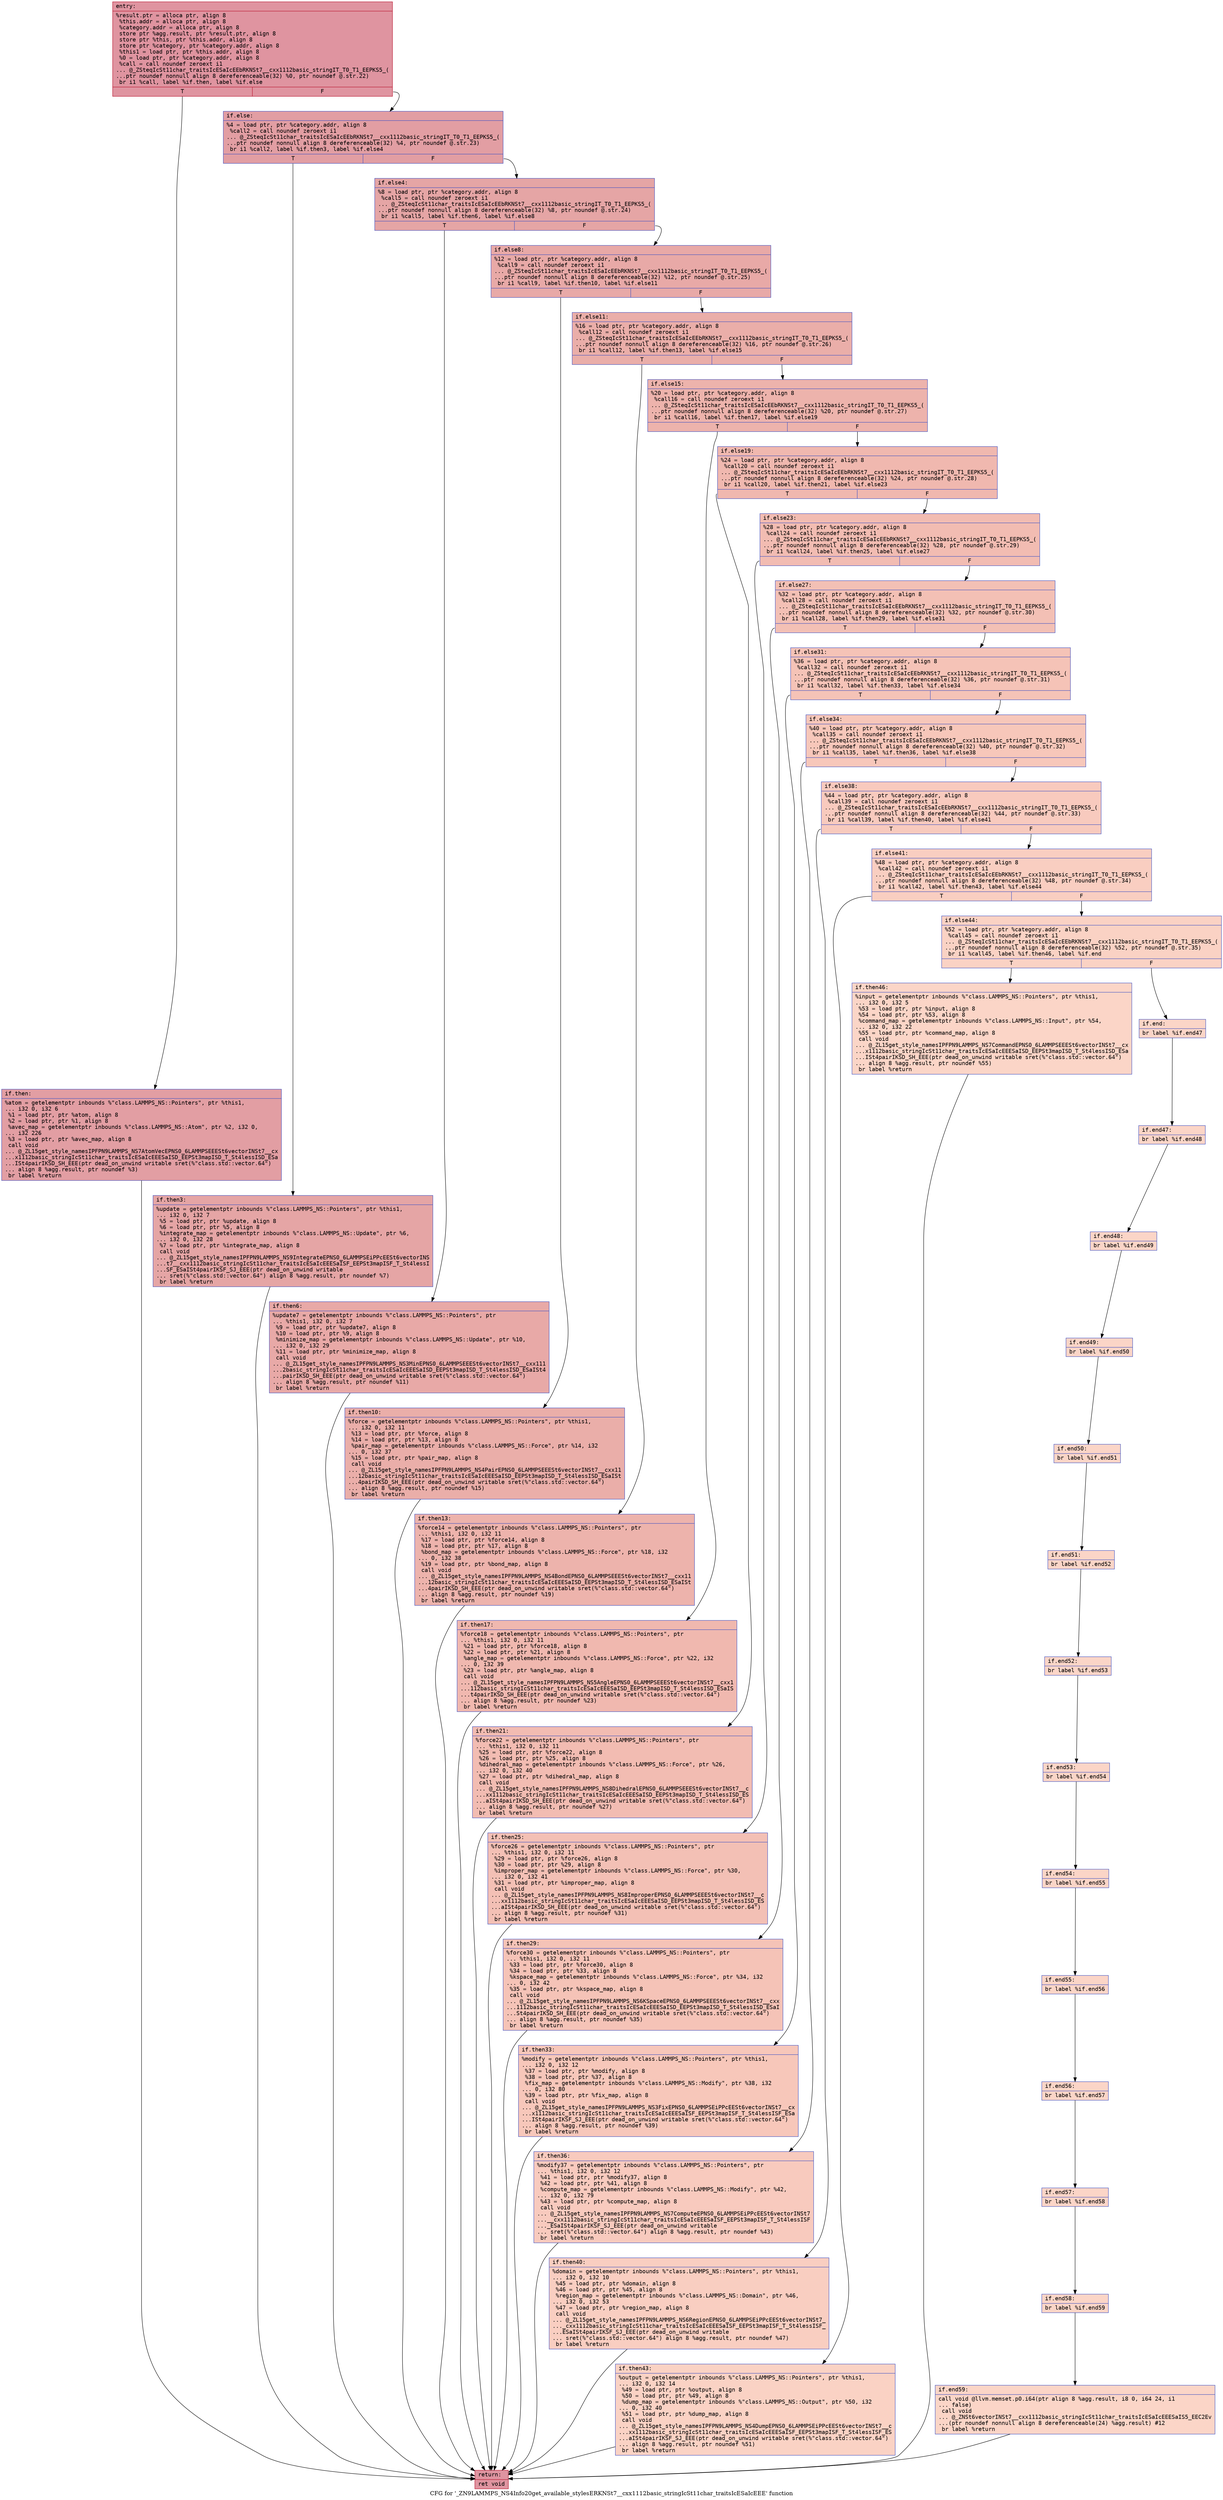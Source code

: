 digraph "CFG for '_ZN9LAMMPS_NS4Info20get_available_stylesERKNSt7__cxx1112basic_stringIcSt11char_traitsIcESaIcEEE' function" {
	label="CFG for '_ZN9LAMMPS_NS4Info20get_available_stylesERKNSt7__cxx1112basic_stringIcSt11char_traitsIcESaIcEEE' function";

	Node0x56284680f020 [shape=record,color="#b70d28ff", style=filled, fillcolor="#b70d2870" fontname="Courier",label="{entry:\l|  %result.ptr = alloca ptr, align 8\l  %this.addr = alloca ptr, align 8\l  %category.addr = alloca ptr, align 8\l  store ptr %agg.result, ptr %result.ptr, align 8\l  store ptr %this, ptr %this.addr, align 8\l  store ptr %category, ptr %category.addr, align 8\l  %this1 = load ptr, ptr %this.addr, align 8\l  %0 = load ptr, ptr %category.addr, align 8\l  %call = call noundef zeroext i1\l... @_ZSteqIcSt11char_traitsIcESaIcEEbRKNSt7__cxx1112basic_stringIT_T0_T1_EEPKS5_(\l...ptr noundef nonnull align 8 dereferenceable(32) %0, ptr noundef @.str.22)\l  br i1 %call, label %if.then, label %if.else\l|{<s0>T|<s1>F}}"];
	Node0x56284680f020:s0 -> Node0x56284680f6a0[tooltip="entry -> if.then\nProbability 50.00%" ];
	Node0x56284680f020:s1 -> Node0x56284680f6f0[tooltip="entry -> if.else\nProbability 50.00%" ];
	Node0x56284680f6a0 [shape=record,color="#3d50c3ff", style=filled, fillcolor="#be242e70" fontname="Courier",label="{if.then:\l|  %atom = getelementptr inbounds %\"class.LAMMPS_NS::Pointers\", ptr %this1,\l... i32 0, i32 6\l  %1 = load ptr, ptr %atom, align 8\l  %2 = load ptr, ptr %1, align 8\l  %avec_map = getelementptr inbounds %\"class.LAMMPS_NS::Atom\", ptr %2, i32 0,\l... i32 226\l  %3 = load ptr, ptr %avec_map, align 8\l  call void\l... @_ZL15get_style_namesIPFPN9LAMMPS_NS7AtomVecEPNS0_6LAMMPSEEESt6vectorINSt7__cx\l...x1112basic_stringIcSt11char_traitsIcESaIcEEESaISD_EEPSt3mapISD_T_St4lessISD_ESa\l...ISt4pairIKSD_SH_EEE(ptr dead_on_unwind writable sret(%\"class.std::vector.64\")\l... align 8 %agg.result, ptr noundef %3)\l  br label %return\l}"];
	Node0x56284680f6a0 -> Node0x562846810050[tooltip="if.then -> return\nProbability 100.00%" ];
	Node0x56284680f6f0 [shape=record,color="#3d50c3ff", style=filled, fillcolor="#be242e70" fontname="Courier",label="{if.else:\l|  %4 = load ptr, ptr %category.addr, align 8\l  %call2 = call noundef zeroext i1\l... @_ZSteqIcSt11char_traitsIcESaIcEEbRKNSt7__cxx1112basic_stringIT_T0_T1_EEPKS5_(\l...ptr noundef nonnull align 8 dereferenceable(32) %4, ptr noundef @.str.23)\l  br i1 %call2, label %if.then3, label %if.else4\l|{<s0>T|<s1>F}}"];
	Node0x56284680f6f0:s0 -> Node0x562846810190[tooltip="if.else -> if.then3\nProbability 50.00%" ];
	Node0x56284680f6f0:s1 -> Node0x562846810210[tooltip="if.else -> if.else4\nProbability 50.00%" ];
	Node0x562846810190 [shape=record,color="#3d50c3ff", style=filled, fillcolor="#c5333470" fontname="Courier",label="{if.then3:\l|  %update = getelementptr inbounds %\"class.LAMMPS_NS::Pointers\", ptr %this1,\l... i32 0, i32 7\l  %5 = load ptr, ptr %update, align 8\l  %6 = load ptr, ptr %5, align 8\l  %integrate_map = getelementptr inbounds %\"class.LAMMPS_NS::Update\", ptr %6,\l... i32 0, i32 28\l  %7 = load ptr, ptr %integrate_map, align 8\l  call void\l... @_ZL15get_style_namesIPFPN9LAMMPS_NS9IntegrateEPNS0_6LAMMPSEiPPcEESt6vectorINS\l...t7__cxx1112basic_stringIcSt11char_traitsIcESaIcEEESaISF_EEPSt3mapISF_T_St4lessI\l...SF_ESaISt4pairIKSF_SJ_EEE(ptr dead_on_unwind writable\l... sret(%\"class.std::vector.64\") align 8 %agg.result, ptr noundef %7)\l  br label %return\l}"];
	Node0x562846810190 -> Node0x562846810050[tooltip="if.then3 -> return\nProbability 100.00%" ];
	Node0x562846810210 [shape=record,color="#3d50c3ff", style=filled, fillcolor="#c5333470" fontname="Courier",label="{if.else4:\l|  %8 = load ptr, ptr %category.addr, align 8\l  %call5 = call noundef zeroext i1\l... @_ZSteqIcSt11char_traitsIcESaIcEEbRKNSt7__cxx1112basic_stringIT_T0_T1_EEPKS5_(\l...ptr noundef nonnull align 8 dereferenceable(32) %8, ptr noundef @.str.24)\l  br i1 %call5, label %if.then6, label %if.else8\l|{<s0>T|<s1>F}}"];
	Node0x562846810210:s0 -> Node0x562846810b00[tooltip="if.else4 -> if.then6\nProbability 50.00%" ];
	Node0x562846810210:s1 -> Node0x562846810b80[tooltip="if.else4 -> if.else8\nProbability 50.00%" ];
	Node0x562846810b00 [shape=record,color="#3d50c3ff", style=filled, fillcolor="#ca3b3770" fontname="Courier",label="{if.then6:\l|  %update7 = getelementptr inbounds %\"class.LAMMPS_NS::Pointers\", ptr\l... %this1, i32 0, i32 7\l  %9 = load ptr, ptr %update7, align 8\l  %10 = load ptr, ptr %9, align 8\l  %minimize_map = getelementptr inbounds %\"class.LAMMPS_NS::Update\", ptr %10,\l... i32 0, i32 29\l  %11 = load ptr, ptr %minimize_map, align 8\l  call void\l... @_ZL15get_style_namesIPFPN9LAMMPS_NS3MinEPNS0_6LAMMPSEEESt6vectorINSt7__cxx111\l...2basic_stringIcSt11char_traitsIcESaIcEEESaISD_EEPSt3mapISD_T_St4lessISD_ESaISt4\l...pairIKSD_SH_EEE(ptr dead_on_unwind writable sret(%\"class.std::vector.64\")\l... align 8 %agg.result, ptr noundef %11)\l  br label %return\l}"];
	Node0x562846810b00 -> Node0x562846810050[tooltip="if.then6 -> return\nProbability 100.00%" ];
	Node0x562846810b80 [shape=record,color="#3d50c3ff", style=filled, fillcolor="#ca3b3770" fontname="Courier",label="{if.else8:\l|  %12 = load ptr, ptr %category.addr, align 8\l  %call9 = call noundef zeroext i1\l... @_ZSteqIcSt11char_traitsIcESaIcEEbRKNSt7__cxx1112basic_stringIT_T0_T1_EEPKS5_(\l...ptr noundef nonnull align 8 dereferenceable(32) %12, ptr noundef @.str.25)\l  br i1 %call9, label %if.then10, label %if.else11\l|{<s0>T|<s1>F}}"];
	Node0x562846810b80:s0 -> Node0x56284680fae0[tooltip="if.else8 -> if.then10\nProbability 50.00%" ];
	Node0x562846810b80:s1 -> Node0x56284680fb60[tooltip="if.else8 -> if.else11\nProbability 50.00%" ];
	Node0x56284680fae0 [shape=record,color="#3d50c3ff", style=filled, fillcolor="#d0473d70" fontname="Courier",label="{if.then10:\l|  %force = getelementptr inbounds %\"class.LAMMPS_NS::Pointers\", ptr %this1,\l... i32 0, i32 11\l  %13 = load ptr, ptr %force, align 8\l  %14 = load ptr, ptr %13, align 8\l  %pair_map = getelementptr inbounds %\"class.LAMMPS_NS::Force\", ptr %14, i32\l... 0, i32 37\l  %15 = load ptr, ptr %pair_map, align 8\l  call void\l... @_ZL15get_style_namesIPFPN9LAMMPS_NS4PairEPNS0_6LAMMPSEEESt6vectorINSt7__cxx11\l...12basic_stringIcSt11char_traitsIcESaIcEEESaISD_EEPSt3mapISD_T_St4lessISD_ESaISt\l...4pairIKSD_SH_EEE(ptr dead_on_unwind writable sret(%\"class.std::vector.64\")\l... align 8 %agg.result, ptr noundef %15)\l  br label %return\l}"];
	Node0x56284680fae0 -> Node0x562846810050[tooltip="if.then10 -> return\nProbability 100.00%" ];
	Node0x56284680fb60 [shape=record,color="#3d50c3ff", style=filled, fillcolor="#d0473d70" fontname="Courier",label="{if.else11:\l|  %16 = load ptr, ptr %category.addr, align 8\l  %call12 = call noundef zeroext i1\l... @_ZSteqIcSt11char_traitsIcESaIcEEbRKNSt7__cxx1112basic_stringIT_T0_T1_EEPKS5_(\l...ptr noundef nonnull align 8 dereferenceable(32) %16, ptr noundef @.str.26)\l  br i1 %call12, label %if.then13, label %if.else15\l|{<s0>T|<s1>F}}"];
	Node0x56284680fb60:s0 -> Node0x562846812020[tooltip="if.else11 -> if.then13\nProbability 50.00%" ];
	Node0x56284680fb60:s1 -> Node0x5628468120a0[tooltip="if.else11 -> if.else15\nProbability 50.00%" ];
	Node0x562846812020 [shape=record,color="#3d50c3ff", style=filled, fillcolor="#d6524470" fontname="Courier",label="{if.then13:\l|  %force14 = getelementptr inbounds %\"class.LAMMPS_NS::Pointers\", ptr\l... %this1, i32 0, i32 11\l  %17 = load ptr, ptr %force14, align 8\l  %18 = load ptr, ptr %17, align 8\l  %bond_map = getelementptr inbounds %\"class.LAMMPS_NS::Force\", ptr %18, i32\l... 0, i32 38\l  %19 = load ptr, ptr %bond_map, align 8\l  call void\l... @_ZL15get_style_namesIPFPN9LAMMPS_NS4BondEPNS0_6LAMMPSEEESt6vectorINSt7__cxx11\l...12basic_stringIcSt11char_traitsIcESaIcEEESaISD_EEPSt3mapISD_T_St4lessISD_ESaISt\l...4pairIKSD_SH_EEE(ptr dead_on_unwind writable sret(%\"class.std::vector.64\")\l... align 8 %agg.result, ptr noundef %19)\l  br label %return\l}"];
	Node0x562846812020 -> Node0x562846810050[tooltip="if.then13 -> return\nProbability 100.00%" ];
	Node0x5628468120a0 [shape=record,color="#3d50c3ff", style=filled, fillcolor="#d6524470" fontname="Courier",label="{if.else15:\l|  %20 = load ptr, ptr %category.addr, align 8\l  %call16 = call noundef zeroext i1\l... @_ZSteqIcSt11char_traitsIcESaIcEEbRKNSt7__cxx1112basic_stringIT_T0_T1_EEPKS5_(\l...ptr noundef nonnull align 8 dereferenceable(32) %20, ptr noundef @.str.27)\l  br i1 %call16, label %if.then17, label %if.else19\l|{<s0>T|<s1>F}}"];
	Node0x5628468120a0:s0 -> Node0x5628468129f0[tooltip="if.else15 -> if.then17\nProbability 50.00%" ];
	Node0x5628468120a0:s1 -> Node0x562846812a70[tooltip="if.else15 -> if.else19\nProbability 50.00%" ];
	Node0x5628468129f0 [shape=record,color="#3d50c3ff", style=filled, fillcolor="#dc5d4a70" fontname="Courier",label="{if.then17:\l|  %force18 = getelementptr inbounds %\"class.LAMMPS_NS::Pointers\", ptr\l... %this1, i32 0, i32 11\l  %21 = load ptr, ptr %force18, align 8\l  %22 = load ptr, ptr %21, align 8\l  %angle_map = getelementptr inbounds %\"class.LAMMPS_NS::Force\", ptr %22, i32\l... 0, i32 39\l  %23 = load ptr, ptr %angle_map, align 8\l  call void\l... @_ZL15get_style_namesIPFPN9LAMMPS_NS5AngleEPNS0_6LAMMPSEEESt6vectorINSt7__cxx1\l...112basic_stringIcSt11char_traitsIcESaIcEEESaISD_EEPSt3mapISD_T_St4lessISD_ESaIS\l...t4pairIKSD_SH_EEE(ptr dead_on_unwind writable sret(%\"class.std::vector.64\")\l... align 8 %agg.result, ptr noundef %23)\l  br label %return\l}"];
	Node0x5628468129f0 -> Node0x562846810050[tooltip="if.then17 -> return\nProbability 100.00%" ];
	Node0x562846812a70 [shape=record,color="#3d50c3ff", style=filled, fillcolor="#dc5d4a70" fontname="Courier",label="{if.else19:\l|  %24 = load ptr, ptr %category.addr, align 8\l  %call20 = call noundef zeroext i1\l... @_ZSteqIcSt11char_traitsIcESaIcEEbRKNSt7__cxx1112basic_stringIT_T0_T1_EEPKS5_(\l...ptr noundef nonnull align 8 dereferenceable(32) %24, ptr noundef @.str.28)\l  br i1 %call20, label %if.then21, label %if.else23\l|{<s0>T|<s1>F}}"];
	Node0x562846812a70:s0 -> Node0x5628468133c0[tooltip="if.else19 -> if.then21\nProbability 50.00%" ];
	Node0x562846812a70:s1 -> Node0x562846813440[tooltip="if.else19 -> if.else23\nProbability 50.00%" ];
	Node0x5628468133c0 [shape=record,color="#3d50c3ff", style=filled, fillcolor="#e1675170" fontname="Courier",label="{if.then21:\l|  %force22 = getelementptr inbounds %\"class.LAMMPS_NS::Pointers\", ptr\l... %this1, i32 0, i32 11\l  %25 = load ptr, ptr %force22, align 8\l  %26 = load ptr, ptr %25, align 8\l  %dihedral_map = getelementptr inbounds %\"class.LAMMPS_NS::Force\", ptr %26,\l... i32 0, i32 40\l  %27 = load ptr, ptr %dihedral_map, align 8\l  call void\l... @_ZL15get_style_namesIPFPN9LAMMPS_NS8DihedralEPNS0_6LAMMPSEEESt6vectorINSt7__c\l...xx1112basic_stringIcSt11char_traitsIcESaIcEEESaISD_EEPSt3mapISD_T_St4lessISD_ES\l...aISt4pairIKSD_SH_EEE(ptr dead_on_unwind writable sret(%\"class.std::vector.64\")\l... align 8 %agg.result, ptr noundef %27)\l  br label %return\l}"];
	Node0x5628468133c0 -> Node0x562846810050[tooltip="if.then21 -> return\nProbability 100.00%" ];
	Node0x562846813440 [shape=record,color="#3d50c3ff", style=filled, fillcolor="#e1675170" fontname="Courier",label="{if.else23:\l|  %28 = load ptr, ptr %category.addr, align 8\l  %call24 = call noundef zeroext i1\l... @_ZSteqIcSt11char_traitsIcESaIcEEbRKNSt7__cxx1112basic_stringIT_T0_T1_EEPKS5_(\l...ptr noundef nonnull align 8 dereferenceable(32) %28, ptr noundef @.str.29)\l  br i1 %call24, label %if.then25, label %if.else27\l|{<s0>T|<s1>F}}"];
	Node0x562846813440:s0 -> Node0x562846813d90[tooltip="if.else23 -> if.then25\nProbability 50.00%" ];
	Node0x562846813440:s1 -> Node0x562846813e10[tooltip="if.else23 -> if.else27\nProbability 50.00%" ];
	Node0x562846813d90 [shape=record,color="#3d50c3ff", style=filled, fillcolor="#e5705870" fontname="Courier",label="{if.then25:\l|  %force26 = getelementptr inbounds %\"class.LAMMPS_NS::Pointers\", ptr\l... %this1, i32 0, i32 11\l  %29 = load ptr, ptr %force26, align 8\l  %30 = load ptr, ptr %29, align 8\l  %improper_map = getelementptr inbounds %\"class.LAMMPS_NS::Force\", ptr %30,\l... i32 0, i32 41\l  %31 = load ptr, ptr %improper_map, align 8\l  call void\l... @_ZL15get_style_namesIPFPN9LAMMPS_NS8ImproperEPNS0_6LAMMPSEEESt6vectorINSt7__c\l...xx1112basic_stringIcSt11char_traitsIcESaIcEEESaISD_EEPSt3mapISD_T_St4lessISD_ES\l...aISt4pairIKSD_SH_EEE(ptr dead_on_unwind writable sret(%\"class.std::vector.64\")\l... align 8 %agg.result, ptr noundef %31)\l  br label %return\l}"];
	Node0x562846813d90 -> Node0x562846810050[tooltip="if.then25 -> return\nProbability 100.00%" ];
	Node0x562846813e10 [shape=record,color="#3d50c3ff", style=filled, fillcolor="#e5705870" fontname="Courier",label="{if.else27:\l|  %32 = load ptr, ptr %category.addr, align 8\l  %call28 = call noundef zeroext i1\l... @_ZSteqIcSt11char_traitsIcESaIcEEbRKNSt7__cxx1112basic_stringIT_T0_T1_EEPKS5_(\l...ptr noundef nonnull align 8 dereferenceable(32) %32, ptr noundef @.str.30)\l  br i1 %call28, label %if.then29, label %if.else31\l|{<s0>T|<s1>F}}"];
	Node0x562846813e10:s0 -> Node0x562846814a70[tooltip="if.else27 -> if.then29\nProbability 50.00%" ];
	Node0x562846813e10:s1 -> Node0x562846814af0[tooltip="if.else27 -> if.else31\nProbability 50.00%" ];
	Node0x562846814a70 [shape=record,color="#3d50c3ff", style=filled, fillcolor="#e8765c70" fontname="Courier",label="{if.then29:\l|  %force30 = getelementptr inbounds %\"class.LAMMPS_NS::Pointers\", ptr\l... %this1, i32 0, i32 11\l  %33 = load ptr, ptr %force30, align 8\l  %34 = load ptr, ptr %33, align 8\l  %kspace_map = getelementptr inbounds %\"class.LAMMPS_NS::Force\", ptr %34, i32\l... 0, i32 42\l  %35 = load ptr, ptr %kspace_map, align 8\l  call void\l... @_ZL15get_style_namesIPFPN9LAMMPS_NS6KSpaceEPNS0_6LAMMPSEEESt6vectorINSt7__cxx\l...1112basic_stringIcSt11char_traitsIcESaIcEEESaISD_EEPSt3mapISD_T_St4lessISD_ESaI\l...St4pairIKSD_SH_EEE(ptr dead_on_unwind writable sret(%\"class.std::vector.64\")\l... align 8 %agg.result, ptr noundef %35)\l  br label %return\l}"];
	Node0x562846814a70 -> Node0x562846810050[tooltip="if.then29 -> return\nProbability 100.00%" ];
	Node0x562846814af0 [shape=record,color="#3d50c3ff", style=filled, fillcolor="#e8765c70" fontname="Courier",label="{if.else31:\l|  %36 = load ptr, ptr %category.addr, align 8\l  %call32 = call noundef zeroext i1\l... @_ZSteqIcSt11char_traitsIcESaIcEEbRKNSt7__cxx1112basic_stringIT_T0_T1_EEPKS5_(\l...ptr noundef nonnull align 8 dereferenceable(32) %36, ptr noundef @.str.31)\l  br i1 %call32, label %if.then33, label %if.else34\l|{<s0>T|<s1>F}}"];
	Node0x562846814af0:s0 -> Node0x562846815440[tooltip="if.else31 -> if.then33\nProbability 50.00%" ];
	Node0x562846814af0:s1 -> Node0x5628468154c0[tooltip="if.else31 -> if.else34\nProbability 50.00%" ];
	Node0x562846815440 [shape=record,color="#3d50c3ff", style=filled, fillcolor="#ec7f6370" fontname="Courier",label="{if.then33:\l|  %modify = getelementptr inbounds %\"class.LAMMPS_NS::Pointers\", ptr %this1,\l... i32 0, i32 12\l  %37 = load ptr, ptr %modify, align 8\l  %38 = load ptr, ptr %37, align 8\l  %fix_map = getelementptr inbounds %\"class.LAMMPS_NS::Modify\", ptr %38, i32\l... 0, i32 80\l  %39 = load ptr, ptr %fix_map, align 8\l  call void\l... @_ZL15get_style_namesIPFPN9LAMMPS_NS3FixEPNS0_6LAMMPSEiPPcEESt6vectorINSt7__cx\l...x1112basic_stringIcSt11char_traitsIcESaIcEEESaISF_EEPSt3mapISF_T_St4lessISF_ESa\l...ISt4pairIKSF_SJ_EEE(ptr dead_on_unwind writable sret(%\"class.std::vector.64\")\l... align 8 %agg.result, ptr noundef %39)\l  br label %return\l}"];
	Node0x562846815440 -> Node0x562846810050[tooltip="if.then33 -> return\nProbability 100.00%" ];
	Node0x5628468154c0 [shape=record,color="#3d50c3ff", style=filled, fillcolor="#ec7f6370" fontname="Courier",label="{if.else34:\l|  %40 = load ptr, ptr %category.addr, align 8\l  %call35 = call noundef zeroext i1\l... @_ZSteqIcSt11char_traitsIcESaIcEEbRKNSt7__cxx1112basic_stringIT_T0_T1_EEPKS5_(\l...ptr noundef nonnull align 8 dereferenceable(32) %40, ptr noundef @.str.32)\l  br i1 %call35, label %if.then36, label %if.else38\l|{<s0>T|<s1>F}}"];
	Node0x5628468154c0:s0 -> Node0x562846815e00[tooltip="if.else34 -> if.then36\nProbability 50.00%" ];
	Node0x5628468154c0:s1 -> Node0x562846815e80[tooltip="if.else34 -> if.else38\nProbability 50.00%" ];
	Node0x562846815e00 [shape=record,color="#3d50c3ff", style=filled, fillcolor="#ef886b70" fontname="Courier",label="{if.then36:\l|  %modify37 = getelementptr inbounds %\"class.LAMMPS_NS::Pointers\", ptr\l... %this1, i32 0, i32 12\l  %41 = load ptr, ptr %modify37, align 8\l  %42 = load ptr, ptr %41, align 8\l  %compute_map = getelementptr inbounds %\"class.LAMMPS_NS::Modify\", ptr %42,\l... i32 0, i32 79\l  %43 = load ptr, ptr %compute_map, align 8\l  call void\l... @_ZL15get_style_namesIPFPN9LAMMPS_NS7ComputeEPNS0_6LAMMPSEiPPcEESt6vectorINSt7\l...__cxx1112basic_stringIcSt11char_traitsIcESaIcEEESaISF_EEPSt3mapISF_T_St4lessISF\l..._ESaISt4pairIKSF_SJ_EEE(ptr dead_on_unwind writable\l... sret(%\"class.std::vector.64\") align 8 %agg.result, ptr noundef %43)\l  br label %return\l}"];
	Node0x562846815e00 -> Node0x562846810050[tooltip="if.then36 -> return\nProbability 100.00%" ];
	Node0x562846815e80 [shape=record,color="#3d50c3ff", style=filled, fillcolor="#ef886b70" fontname="Courier",label="{if.else38:\l|  %44 = load ptr, ptr %category.addr, align 8\l  %call39 = call noundef zeroext i1\l... @_ZSteqIcSt11char_traitsIcESaIcEEbRKNSt7__cxx1112basic_stringIT_T0_T1_EEPKS5_(\l...ptr noundef nonnull align 8 dereferenceable(32) %44, ptr noundef @.str.33)\l  br i1 %call39, label %if.then40, label %if.else41\l|{<s0>T|<s1>F}}"];
	Node0x562846815e80:s0 -> Node0x5628468167e0[tooltip="if.else38 -> if.then40\nProbability 50.00%" ];
	Node0x562846815e80:s1 -> Node0x562846816860[tooltip="if.else38 -> if.else41\nProbability 50.00%" ];
	Node0x5628468167e0 [shape=record,color="#3d50c3ff", style=filled, fillcolor="#f2907270" fontname="Courier",label="{if.then40:\l|  %domain = getelementptr inbounds %\"class.LAMMPS_NS::Pointers\", ptr %this1,\l... i32 0, i32 10\l  %45 = load ptr, ptr %domain, align 8\l  %46 = load ptr, ptr %45, align 8\l  %region_map = getelementptr inbounds %\"class.LAMMPS_NS::Domain\", ptr %46,\l... i32 0, i32 53\l  %47 = load ptr, ptr %region_map, align 8\l  call void\l... @_ZL15get_style_namesIPFPN9LAMMPS_NS6RegionEPNS0_6LAMMPSEiPPcEESt6vectorINSt7_\l..._cxx1112basic_stringIcSt11char_traitsIcESaIcEEESaISF_EEPSt3mapISF_T_St4lessISF_\l...ESaISt4pairIKSF_SJ_EEE(ptr dead_on_unwind writable\l... sret(%\"class.std::vector.64\") align 8 %agg.result, ptr noundef %47)\l  br label %return\l}"];
	Node0x5628468167e0 -> Node0x562846810050[tooltip="if.then40 -> return\nProbability 100.00%" ];
	Node0x562846816860 [shape=record,color="#3d50c3ff", style=filled, fillcolor="#f2907270" fontname="Courier",label="{if.else41:\l|  %48 = load ptr, ptr %category.addr, align 8\l  %call42 = call noundef zeroext i1\l... @_ZSteqIcSt11char_traitsIcESaIcEEbRKNSt7__cxx1112basic_stringIT_T0_T1_EEPKS5_(\l...ptr noundef nonnull align 8 dereferenceable(32) %48, ptr noundef @.str.34)\l  br i1 %call42, label %if.then43, label %if.else44\l|{<s0>T|<s1>F}}"];
	Node0x562846816860:s0 -> Node0x5628468179c0[tooltip="if.else41 -> if.then43\nProbability 50.00%" ];
	Node0x562846816860:s1 -> Node0x562846817a40[tooltip="if.else41 -> if.else44\nProbability 50.00%" ];
	Node0x5628468179c0 [shape=record,color="#3d50c3ff", style=filled, fillcolor="#f4987a70" fontname="Courier",label="{if.then43:\l|  %output = getelementptr inbounds %\"class.LAMMPS_NS::Pointers\", ptr %this1,\l... i32 0, i32 14\l  %49 = load ptr, ptr %output, align 8\l  %50 = load ptr, ptr %49, align 8\l  %dump_map = getelementptr inbounds %\"class.LAMMPS_NS::Output\", ptr %50, i32\l... 0, i32 40\l  %51 = load ptr, ptr %dump_map, align 8\l  call void\l... @_ZL15get_style_namesIPFPN9LAMMPS_NS4DumpEPNS0_6LAMMPSEiPPcEESt6vectorINSt7__c\l...xx1112basic_stringIcSt11char_traitsIcESaIcEEESaISF_EEPSt3mapISF_T_St4lessISF_ES\l...aISt4pairIKSF_SJ_EEE(ptr dead_on_unwind writable sret(%\"class.std::vector.64\")\l... align 8 %agg.result, ptr noundef %51)\l  br label %return\l}"];
	Node0x5628468179c0 -> Node0x562846810050[tooltip="if.then43 -> return\nProbability 100.00%" ];
	Node0x562846817a40 [shape=record,color="#3d50c3ff", style=filled, fillcolor="#f4987a70" fontname="Courier",label="{if.else44:\l|  %52 = load ptr, ptr %category.addr, align 8\l  %call45 = call noundef zeroext i1\l... @_ZSteqIcSt11char_traitsIcESaIcEEbRKNSt7__cxx1112basic_stringIT_T0_T1_EEPKS5_(\l...ptr noundef nonnull align 8 dereferenceable(32) %52, ptr noundef @.str.35)\l  br i1 %call45, label %if.then46, label %if.end\l|{<s0>T|<s1>F}}"];
	Node0x562846817a40:s0 -> Node0x562846818390[tooltip="if.else44 -> if.then46\nProbability 50.00%" ];
	Node0x562846817a40:s1 -> Node0x562846818410[tooltip="if.else44 -> if.end\nProbability 50.00%" ];
	Node0x562846818390 [shape=record,color="#3d50c3ff", style=filled, fillcolor="#f5a08170" fontname="Courier",label="{if.then46:\l|  %input = getelementptr inbounds %\"class.LAMMPS_NS::Pointers\", ptr %this1,\l... i32 0, i32 5\l  %53 = load ptr, ptr %input, align 8\l  %54 = load ptr, ptr %53, align 8\l  %command_map = getelementptr inbounds %\"class.LAMMPS_NS::Input\", ptr %54,\l... i32 0, i32 22\l  %55 = load ptr, ptr %command_map, align 8\l  call void\l... @_ZL15get_style_namesIPFPN9LAMMPS_NS7CommandEPNS0_6LAMMPSEEESt6vectorINSt7__cx\l...x1112basic_stringIcSt11char_traitsIcESaIcEEESaISD_EEPSt3mapISD_T_St4lessISD_ESa\l...ISt4pairIKSD_SH_EEE(ptr dead_on_unwind writable sret(%\"class.std::vector.64\")\l... align 8 %agg.result, ptr noundef %55)\l  br label %return\l}"];
	Node0x562846818390 -> Node0x562846810050[tooltip="if.then46 -> return\nProbability 100.00%" ];
	Node0x562846818410 [shape=record,color="#3d50c3ff", style=filled, fillcolor="#f5a08170" fontname="Courier",label="{if.end:\l|  br label %if.end47\l}"];
	Node0x562846818410 -> Node0x562846818c20[tooltip="if.end -> if.end47\nProbability 100.00%" ];
	Node0x562846818c20 [shape=record,color="#3d50c3ff", style=filled, fillcolor="#f5a08170" fontname="Courier",label="{if.end47:\l|  br label %if.end48\l}"];
	Node0x562846818c20 -> Node0x562846818d10[tooltip="if.end47 -> if.end48\nProbability 100.00%" ];
	Node0x562846818d10 [shape=record,color="#3d50c3ff", style=filled, fillcolor="#f5a08170" fontname="Courier",label="{if.end48:\l|  br label %if.end49\l}"];
	Node0x562846818d10 -> Node0x562846818e00[tooltip="if.end48 -> if.end49\nProbability 100.00%" ];
	Node0x562846818e00 [shape=record,color="#3d50c3ff", style=filled, fillcolor="#f5a08170" fontname="Courier",label="{if.end49:\l|  br label %if.end50\l}"];
	Node0x562846818e00 -> Node0x562846818ef0[tooltip="if.end49 -> if.end50\nProbability 100.00%" ];
	Node0x562846818ef0 [shape=record,color="#3d50c3ff", style=filled, fillcolor="#f5a08170" fontname="Courier",label="{if.end50:\l|  br label %if.end51\l}"];
	Node0x562846818ef0 -> Node0x562846818fe0[tooltip="if.end50 -> if.end51\nProbability 100.00%" ];
	Node0x562846818fe0 [shape=record,color="#3d50c3ff", style=filled, fillcolor="#f5a08170" fontname="Courier",label="{if.end51:\l|  br label %if.end52\l}"];
	Node0x562846818fe0 -> Node0x5628468190d0[tooltip="if.end51 -> if.end52\nProbability 100.00%" ];
	Node0x5628468190d0 [shape=record,color="#3d50c3ff", style=filled, fillcolor="#f5a08170" fontname="Courier",label="{if.end52:\l|  br label %if.end53\l}"];
	Node0x5628468190d0 -> Node0x5628468191c0[tooltip="if.end52 -> if.end53\nProbability 100.00%" ];
	Node0x5628468191c0 [shape=record,color="#3d50c3ff", style=filled, fillcolor="#f5a08170" fontname="Courier",label="{if.end53:\l|  br label %if.end54\l}"];
	Node0x5628468191c0 -> Node0x5628468192b0[tooltip="if.end53 -> if.end54\nProbability 100.00%" ];
	Node0x5628468192b0 [shape=record,color="#3d50c3ff", style=filled, fillcolor="#f5a08170" fontname="Courier",label="{if.end54:\l|  br label %if.end55\l}"];
	Node0x5628468192b0 -> Node0x5628468193a0[tooltip="if.end54 -> if.end55\nProbability 100.00%" ];
	Node0x5628468193a0 [shape=record,color="#3d50c3ff", style=filled, fillcolor="#f5a08170" fontname="Courier",label="{if.end55:\l|  br label %if.end56\l}"];
	Node0x5628468193a0 -> Node0x562846819490[tooltip="if.end55 -> if.end56\nProbability 100.00%" ];
	Node0x562846819490 [shape=record,color="#3d50c3ff", style=filled, fillcolor="#f5a08170" fontname="Courier",label="{if.end56:\l|  br label %if.end57\l}"];
	Node0x562846819490 -> Node0x562846819580[tooltip="if.end56 -> if.end57\nProbability 100.00%" ];
	Node0x562846819580 [shape=record,color="#3d50c3ff", style=filled, fillcolor="#f5a08170" fontname="Courier",label="{if.end57:\l|  br label %if.end58\l}"];
	Node0x562846819580 -> Node0x562846819670[tooltip="if.end57 -> if.end58\nProbability 100.00%" ];
	Node0x562846819670 [shape=record,color="#3d50c3ff", style=filled, fillcolor="#f5a08170" fontname="Courier",label="{if.end58:\l|  br label %if.end59\l}"];
	Node0x562846819670 -> Node0x562846819760[tooltip="if.end58 -> if.end59\nProbability 100.00%" ];
	Node0x562846819760 [shape=record,color="#3d50c3ff", style=filled, fillcolor="#f5a08170" fontname="Courier",label="{if.end59:\l|  call void @llvm.memset.p0.i64(ptr align 8 %agg.result, i8 0, i64 24, i1\l... false)\l  call void\l... @_ZNSt6vectorINSt7__cxx1112basic_stringIcSt11char_traitsIcESaIcEEESaIS5_EEC2Ev\l...(ptr noundef nonnull align 8 dereferenceable(24) %agg.result) #12\l  br label %return\l}"];
	Node0x562846819760 -> Node0x562846810050[tooltip="if.end59 -> return\nProbability 100.00%" ];
	Node0x562846810050 [shape=record,color="#b70d28ff", style=filled, fillcolor="#b70d2870" fontname="Courier",label="{return:\l|  ret void\l}"];
}
